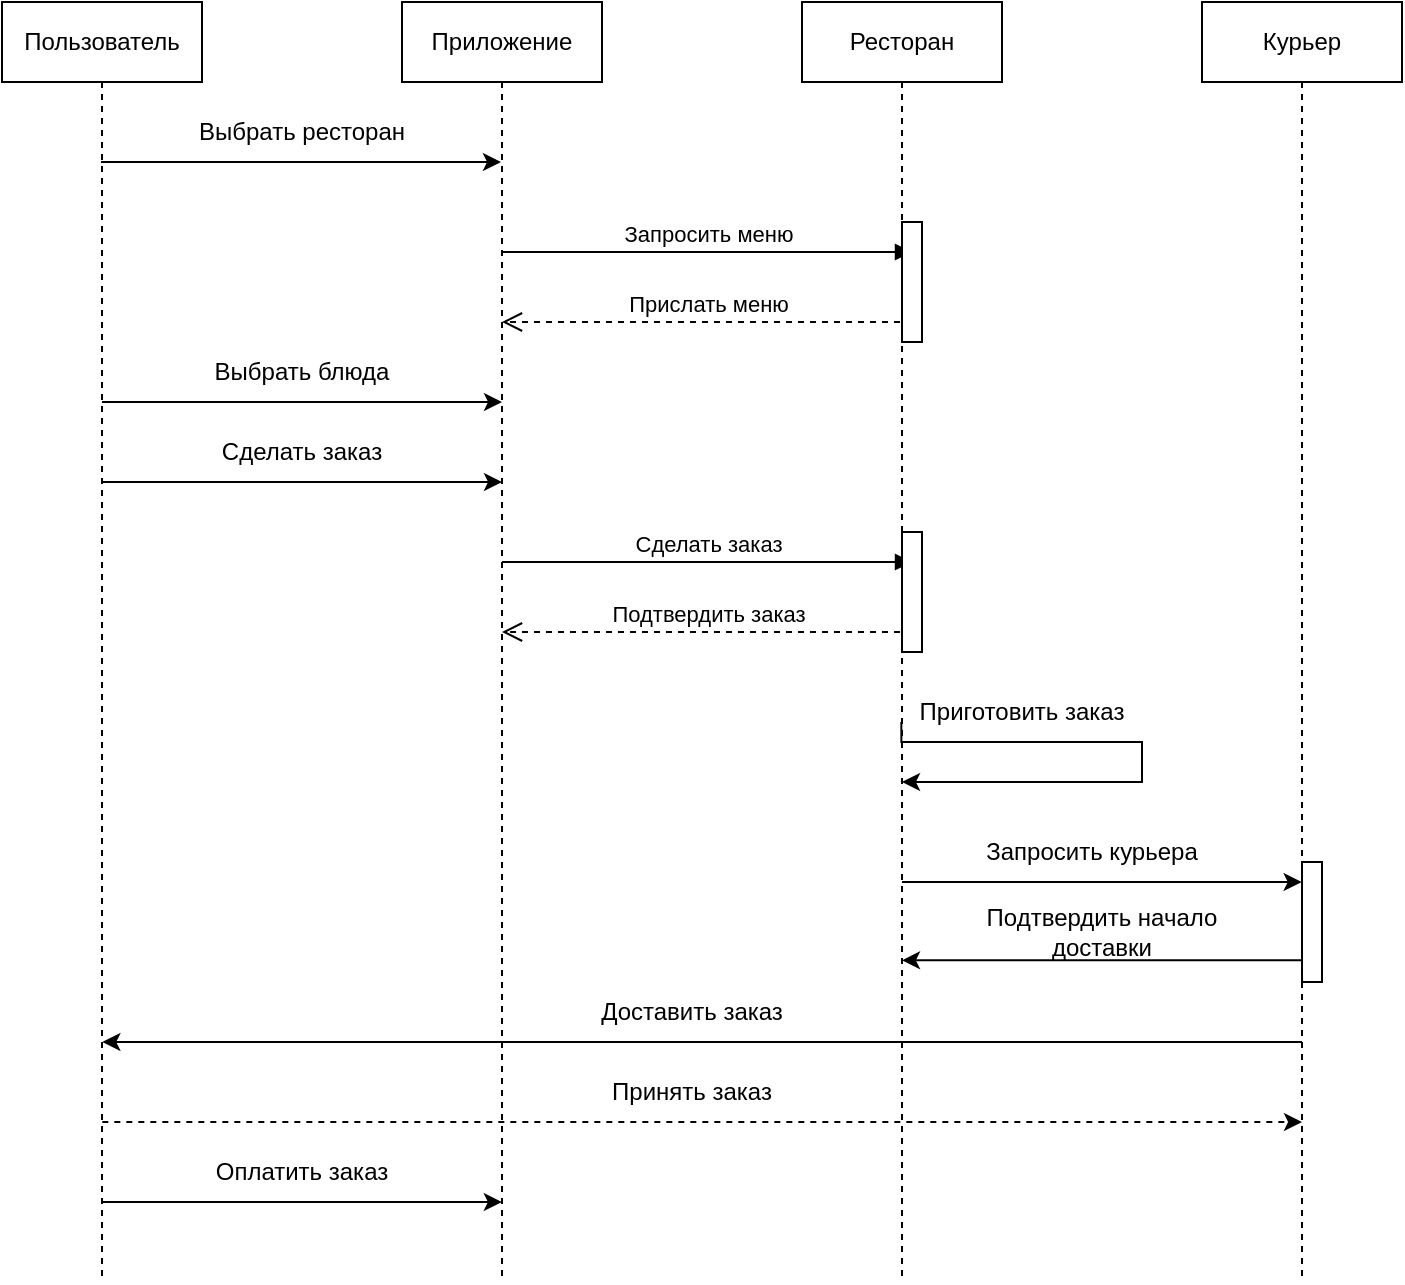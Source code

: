 <mxfile version="24.4.9" type="google">
  <diagram name="Page-1" id="WJZ1Zos8n7hP2foqtGGk">
    <mxGraphModel grid="1" page="1" gridSize="10" guides="1" tooltips="1" connect="1" arrows="1" fold="1" pageScale="1" pageWidth="827" pageHeight="1169" math="0" shadow="0">
      <root>
        <mxCell id="0" />
        <mxCell id="1" parent="0" />
        <mxCell id="Q4QQA2rXtdOzL5xE4iN0-6" style="edgeStyle=orthogonalEdgeStyle;rounded=0;orthogonalLoop=1;jettySize=auto;html=1;curved=0;" edge="1" parent="1">
          <mxGeometry relative="1" as="geometry">
            <mxPoint x="119.5" y="160" as="sourcePoint" />
            <mxPoint x="319.5" y="160" as="targetPoint" />
          </mxGeometry>
        </mxCell>
        <mxCell id="Q4QQA2rXtdOzL5xE4iN0-12" style="edgeStyle=orthogonalEdgeStyle;rounded=0;orthogonalLoop=1;jettySize=auto;html=1;curved=0;" edge="1" parent="1">
          <mxGeometry relative="1" as="geometry">
            <mxPoint x="120" y="280" as="sourcePoint" />
            <mxPoint x="320" y="280" as="targetPoint" />
          </mxGeometry>
        </mxCell>
        <mxCell id="Q4QQA2rXtdOzL5xE4iN0-42" style="edgeStyle=orthogonalEdgeStyle;rounded=0;orthogonalLoop=1;jettySize=auto;html=1;curved=0;dashed=1;" edge="1" parent="1">
          <mxGeometry relative="1" as="geometry">
            <mxPoint x="120.167" y="640.0" as="sourcePoint" />
            <mxPoint x="720.0" y="640.0" as="targetPoint" />
          </mxGeometry>
        </mxCell>
        <mxCell id="Q4QQA2rXtdOzL5xE4iN0-44" style="edgeStyle=orthogonalEdgeStyle;rounded=0;orthogonalLoop=1;jettySize=auto;html=1;curved=0;" edge="1" parent="1">
          <mxGeometry relative="1" as="geometry">
            <mxPoint x="120.087" y="680.0" as="sourcePoint" />
            <mxPoint x="319.92" y="680.0" as="targetPoint" />
          </mxGeometry>
        </mxCell>
        <mxCell id="Q4QQA2rXtdOzL5xE4iN0-1" value="Пользователь" style="shape=umlLifeline;perimeter=lifelinePerimeter;whiteSpace=wrap;html=1;container=1;dropTarget=0;collapsible=0;recursiveResize=0;outlineConnect=0;portConstraint=eastwest;newEdgeStyle={&quot;curved&quot;:0,&quot;rounded&quot;:0};" vertex="1" parent="1">
          <mxGeometry x="70" y="80" width="100" height="640" as="geometry" />
        </mxCell>
        <mxCell id="Q4QQA2rXtdOzL5xE4iN0-2" value="Приложение" style="shape=umlLifeline;perimeter=lifelinePerimeter;whiteSpace=wrap;html=1;container=1;dropTarget=0;collapsible=0;recursiveResize=0;outlineConnect=0;portConstraint=eastwest;newEdgeStyle={&quot;curved&quot;:0,&quot;rounded&quot;:0};" vertex="1" parent="1">
          <mxGeometry x="270" y="80" width="100" height="640" as="geometry" />
        </mxCell>
        <mxCell id="Q4QQA2rXtdOzL5xE4iN0-30" style="edgeStyle=orthogonalEdgeStyle;rounded=0;orthogonalLoop=1;jettySize=auto;html=1;curved=0;" edge="1" parent="1">
          <mxGeometry relative="1" as="geometry">
            <mxPoint x="519.997" y="520.0" as="sourcePoint" />
            <mxPoint x="719.83" y="520.0" as="targetPoint" />
          </mxGeometry>
        </mxCell>
        <mxCell id="Q4QQA2rXtdOzL5xE4iN0-4" value="Ресторан" style="shape=umlLifeline;perimeter=lifelinePerimeter;whiteSpace=wrap;html=1;container=1;dropTarget=0;collapsible=0;recursiveResize=0;outlineConnect=0;portConstraint=eastwest;newEdgeStyle={&quot;curved&quot;:0,&quot;rounded&quot;:0};" vertex="1" parent="1">
          <mxGeometry x="470" y="80" width="100" height="640" as="geometry" />
        </mxCell>
        <mxCell id="Q4QQA2rXtdOzL5xE4iN0-19" value="Запросить меню" style="html=1;verticalAlign=bottom;endArrow=block;curved=0;rounded=0;entryX=1;entryY=0;entryDx=0;entryDy=5;" edge="1" parent="Q4QQA2rXtdOzL5xE4iN0-4" source="Q4QQA2rXtdOzL5xE4iN0-2">
          <mxGeometry relative="1" as="geometry">
            <mxPoint x="125" y="125" as="sourcePoint" />
            <mxPoint x="55" y="125" as="targetPoint" />
          </mxGeometry>
        </mxCell>
        <mxCell id="Q4QQA2rXtdOzL5xE4iN0-20" value="Прислать меню" style="html=1;verticalAlign=bottom;endArrow=open;dashed=1;endSize=8;curved=0;rounded=0;" edge="1" parent="Q4QQA2rXtdOzL5xE4iN0-4" target="Q4QQA2rXtdOzL5xE4iN0-2">
          <mxGeometry relative="1" as="geometry">
            <mxPoint x="125" y="195" as="targetPoint" />
            <mxPoint x="55" y="160" as="sourcePoint" />
          </mxGeometry>
        </mxCell>
        <mxCell id="Q4QQA2rXtdOzL5xE4iN0-32" style="edgeStyle=orthogonalEdgeStyle;rounded=0;orthogonalLoop=1;jettySize=auto;html=1;curved=0;" edge="1" parent="1">
          <mxGeometry relative="1" as="geometry">
            <mxPoint x="719.83" y="559.17" as="sourcePoint" />
            <mxPoint x="519.997" y="559.17" as="targetPoint" />
          </mxGeometry>
        </mxCell>
        <mxCell id="Q4QQA2rXtdOzL5xE4iN0-40" style="edgeStyle=orthogonalEdgeStyle;rounded=0;orthogonalLoop=1;jettySize=auto;html=1;curved=0;" edge="1" parent="1">
          <mxGeometry relative="1" as="geometry">
            <mxPoint x="720.0" y="600.0" as="sourcePoint" />
            <mxPoint x="120.167" y="600.0" as="targetPoint" />
          </mxGeometry>
        </mxCell>
        <mxCell id="Q4QQA2rXtdOzL5xE4iN0-5" value="Курьер" style="shape=umlLifeline;perimeter=lifelinePerimeter;whiteSpace=wrap;html=1;container=1;dropTarget=0;collapsible=0;recursiveResize=0;outlineConnect=0;portConstraint=eastwest;newEdgeStyle={&quot;curved&quot;:0,&quot;rounded&quot;:0};" vertex="1" parent="1">
          <mxGeometry x="670" y="80" width="100" height="640" as="geometry" />
        </mxCell>
        <mxCell id="Q4QQA2rXtdOzL5xE4iN0-7" value="Выбрать ресторан" style="text;html=1;align=center;verticalAlign=middle;whiteSpace=wrap;rounded=0;" vertex="1" parent="1">
          <mxGeometry x="150" y="130" width="140" height="30" as="geometry" />
        </mxCell>
        <mxCell id="Q4QQA2rXtdOzL5xE4iN0-13" value="Выбрать блюда" style="text;html=1;align=center;verticalAlign=middle;whiteSpace=wrap;rounded=0;" vertex="1" parent="1">
          <mxGeometry x="170" y="250" width="100" height="30" as="geometry" />
        </mxCell>
        <mxCell id="Q4QQA2rXtdOzL5xE4iN0-15" value="Сделать заказ" style="text;html=1;align=center;verticalAlign=middle;whiteSpace=wrap;rounded=0;" vertex="1" parent="1">
          <mxGeometry x="170" y="290" width="100" height="30" as="geometry" />
        </mxCell>
        <mxCell id="Q4QQA2rXtdOzL5xE4iN0-24" value="Сделать заказ" style="html=1;verticalAlign=bottom;endArrow=block;curved=0;rounded=0;entryX=1;entryY=0;entryDx=0;entryDy=5;" edge="1" parent="1">
          <mxGeometry relative="1" as="geometry">
            <mxPoint x="320" y="360" as="sourcePoint" />
            <mxPoint x="525" y="360" as="targetPoint" />
          </mxGeometry>
        </mxCell>
        <mxCell id="Q4QQA2rXtdOzL5xE4iN0-25" value="Подтвердить заказ" style="html=1;verticalAlign=bottom;endArrow=open;dashed=1;endSize=8;curved=0;rounded=0;" edge="1" parent="1">
          <mxGeometry relative="1" as="geometry">
            <mxPoint x="320" y="395" as="targetPoint" />
            <mxPoint x="525" y="395" as="sourcePoint" />
          </mxGeometry>
        </mxCell>
        <mxCell id="Q4QQA2rXtdOzL5xE4iN0-28" style="edgeStyle=orthogonalEdgeStyle;rounded=0;orthogonalLoop=1;jettySize=auto;html=1;curved=0;" edge="1" parent="1" target="Q4QQA2rXtdOzL5xE4iN0-4">
          <mxGeometry relative="1" as="geometry">
            <mxPoint x="519.667" y="440.0" as="sourcePoint" />
            <mxPoint x="519.667" y="460.0" as="targetPoint" />
            <Array as="points">
              <mxPoint x="520" y="450" />
              <mxPoint x="640" y="450" />
              <mxPoint x="640" y="470" />
            </Array>
          </mxGeometry>
        </mxCell>
        <mxCell id="Q4QQA2rXtdOzL5xE4iN0-29" value="Приготовить заказ" style="text;html=1;align=center;verticalAlign=middle;whiteSpace=wrap;rounded=0;" vertex="1" parent="1">
          <mxGeometry x="520" y="420" width="120" height="30" as="geometry" />
        </mxCell>
        <mxCell id="Q4QQA2rXtdOzL5xE4iN0-31" value="Запросить курьера" style="text;html=1;align=center;verticalAlign=middle;whiteSpace=wrap;rounded=0;" vertex="1" parent="1">
          <mxGeometry x="560" y="490" width="110" height="30" as="geometry" />
        </mxCell>
        <mxCell id="Q4QQA2rXtdOzL5xE4iN0-33" value="Подтвердить начало доставки" style="text;html=1;align=center;verticalAlign=middle;whiteSpace=wrap;rounded=0;" vertex="1" parent="1">
          <mxGeometry x="560" y="530" width="120" height="30" as="geometry" />
        </mxCell>
        <mxCell id="Q4QQA2rXtdOzL5xE4iN0-35" style="edgeStyle=orthogonalEdgeStyle;rounded=0;orthogonalLoop=1;jettySize=auto;html=1;curved=0;" edge="1" parent="1">
          <mxGeometry relative="1" as="geometry">
            <mxPoint x="120" y="320" as="sourcePoint" />
            <mxPoint x="320" y="320" as="targetPoint" />
          </mxGeometry>
        </mxCell>
        <mxCell id="Q4QQA2rXtdOzL5xE4iN0-36" value="" style="rounded=0;whiteSpace=wrap;html=1;" vertex="1" parent="1">
          <mxGeometry x="520" y="190" width="10" height="60" as="geometry" />
        </mxCell>
        <mxCell id="Q4QQA2rXtdOzL5xE4iN0-38" value="" style="rounded=0;whiteSpace=wrap;html=1;" vertex="1" parent="1">
          <mxGeometry x="520" y="345" width="10" height="60" as="geometry" />
        </mxCell>
        <mxCell id="Q4QQA2rXtdOzL5xE4iN0-39" value="" style="rounded=0;whiteSpace=wrap;html=1;" vertex="1" parent="1">
          <mxGeometry x="720" y="510" width="10" height="60" as="geometry" />
        </mxCell>
        <mxCell id="Q4QQA2rXtdOzL5xE4iN0-41" value="Доставить заказ" style="text;html=1;align=center;verticalAlign=middle;whiteSpace=wrap;rounded=0;" vertex="1" parent="1">
          <mxGeometry x="367" y="570" width="96" height="30" as="geometry" />
        </mxCell>
        <mxCell id="Q4QQA2rXtdOzL5xE4iN0-43" value="Принять заказ" style="text;html=1;align=center;verticalAlign=middle;whiteSpace=wrap;rounded=0;" vertex="1" parent="1">
          <mxGeometry x="360" y="610" width="110" height="30" as="geometry" />
        </mxCell>
        <mxCell id="Q4QQA2rXtdOzL5xE4iN0-45" value="Оплатить заказ" style="text;html=1;align=center;verticalAlign=middle;whiteSpace=wrap;rounded=0;" vertex="1" parent="1">
          <mxGeometry x="160" y="650" width="120" height="30" as="geometry" />
        </mxCell>
      </root>
    </mxGraphModel>
  </diagram>
</mxfile>
